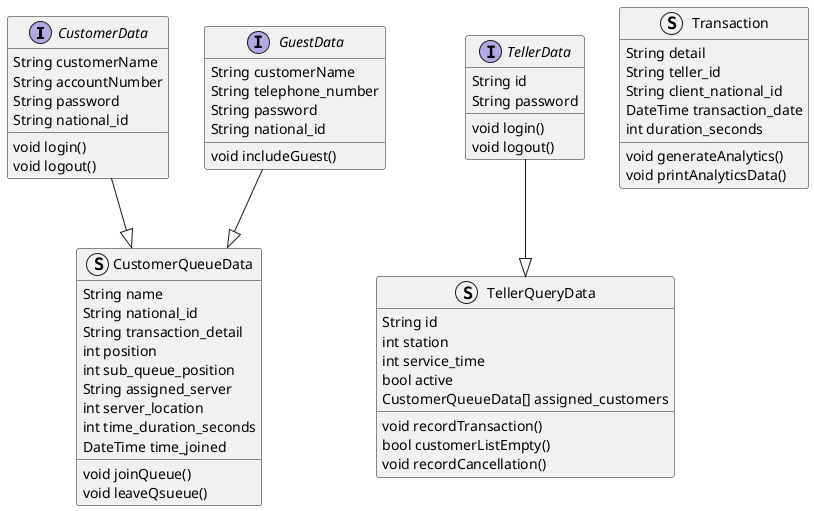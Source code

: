 @startuml Class

interface CustomerData {
    String customerName
    String accountNumber
    String password
    String national_id
    void login()
    void logout()
}

interface GuestData {
    String customerName
    String telephone_number
    String password
    String national_id
    void includeGuest()
}

interface TellerData {
    String id
    String password
    void login()
    void logout()
}

struct TellerQueryData {
    String id
    int station
    int service_time
    bool active
    CustomerQueueData[] assigned_customers
    void recordTransaction()
    bool customerListEmpty()
    void recordCancellation()
    
}

struct Transaction {
    String detail
    String teller_id
    String client_national_id
    DateTime transaction_date
    int duration_seconds
    void generateAnalytics()
    void printAnalyticsData()
}


struct CustomerQueueData {
    String name
    String national_id
    String transaction_detail
    int position
    int sub_queue_position
    String assigned_server
    int server_location
    int time_duration_seconds
    DateTime time_joined
    void joinQueue()
    void leaveQsueue()
}


CustomerData  --|> CustomerQueueData
GuestData --|> CustomerQueueData 
TellerData --|> TellerQueryData

@enduml
